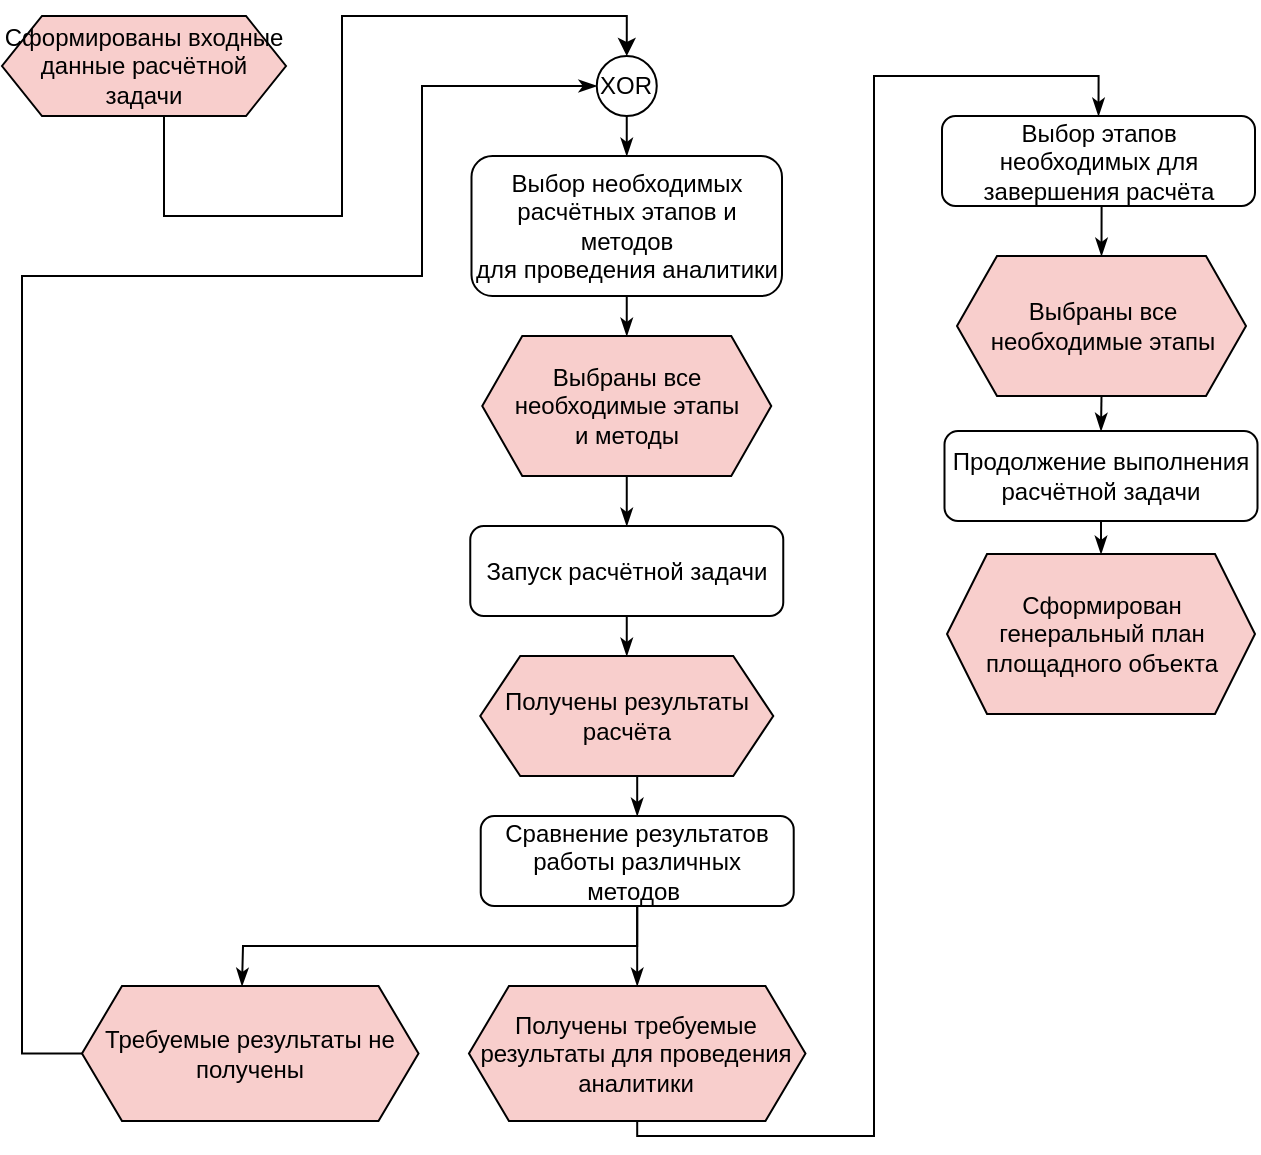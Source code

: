 <mxfile version="17.2.4" type="device"><diagram id="lYWwpbSONyXNV8ZIb4H8" name="Страница 1"><mxGraphModel dx="1845" dy="741" grid="1" gridSize="10" guides="1" tooltips="1" connect="1" arrows="1" fold="1" page="1" pageScale="1" pageWidth="827" pageHeight="1169" math="0" shadow="0"><root><mxCell id="0"/><mxCell id="1" parent="0"/><mxCell id="zlEXD88GgRAeiJWuX7YI-2" style="edgeStyle=orthogonalEdgeStyle;rounded=0;orthogonalLoop=1;jettySize=auto;html=1;exitX=0.5;exitY=1;exitDx=0;exitDy=0;entryX=0.5;entryY=0;entryDx=0;entryDy=0;" edge="1" parent="1" source="colLvcaVN3RdNnJcUhEG-1" target="colLvcaVN3RdNnJcUhEG-27"><mxGeometry relative="1" as="geometry"><Array as="points"><mxPoint x="-729" y="110"/><mxPoint x="-640" y="110"/><mxPoint x="-640" y="10"/><mxPoint x="-498" y="10"/></Array></mxGeometry></mxCell><mxCell id="colLvcaVN3RdNnJcUhEG-1" value="Сформированы входные данные расчётной задачи" style="shape=hexagon;perimeter=hexagonPerimeter2;whiteSpace=wrap;html=1;fixedSize=1;fillColor=#F8CECC;" parent="1" vertex="1"><mxGeometry x="-810" y="10" width="142" height="50" as="geometry"/></mxCell><mxCell id="colLvcaVN3RdNnJcUhEG-30" style="edgeStyle=orthogonalEdgeStyle;rounded=0;orthogonalLoop=1;jettySize=auto;html=1;exitX=0.5;exitY=1;exitDx=0;exitDy=0;entryX=0.5;entryY=0;entryDx=0;entryDy=0;endArrow=classicThin;endFill=1;" parent="1" source="colLvcaVN3RdNnJcUhEG-2" target="colLvcaVN3RdNnJcUhEG-7" edge="1"><mxGeometry relative="1" as="geometry"/></mxCell><mxCell id="colLvcaVN3RdNnJcUhEG-2" value="Выбор&amp;nbsp;необходимых&lt;br&gt;расчётных этапов и методов&lt;br&gt;для проведения аналитики" style="rounded=1;whiteSpace=wrap;html=1;" parent="1" vertex="1"><mxGeometry x="-575.25" y="80" width="155.25" height="70" as="geometry"/></mxCell><mxCell id="colLvcaVN3RdNnJcUhEG-25" style="edgeStyle=orthogonalEdgeStyle;rounded=0;orthogonalLoop=1;jettySize=auto;html=1;exitX=0.5;exitY=1;exitDx=0;exitDy=0;entryX=0.5;entryY=0;entryDx=0;entryDy=0;endArrow=classicThin;endFill=1;" parent="1" source="colLvcaVN3RdNnJcUhEG-4" target="colLvcaVN3RdNnJcUhEG-9" edge="1"><mxGeometry relative="1" as="geometry"/></mxCell><mxCell id="colLvcaVN3RdNnJcUhEG-26" style="edgeStyle=orthogonalEdgeStyle;rounded=0;orthogonalLoop=1;jettySize=auto;html=1;exitX=0.5;exitY=1;exitDx=0;exitDy=0;endArrow=classicThin;endFill=1;" parent="1" source="colLvcaVN3RdNnJcUhEG-4" edge="1"><mxGeometry relative="1" as="geometry"><mxPoint x="-689.997" y="495" as="targetPoint"/></mxGeometry></mxCell><mxCell id="colLvcaVN3RdNnJcUhEG-4" value="Сравнение результатов&lt;br&gt;работы различных методов&amp;nbsp;" style="rounded=1;whiteSpace=wrap;html=1;" parent="1" vertex="1"><mxGeometry x="-570.64" y="410" width="156.5" height="45" as="geometry"/></mxCell><mxCell id="colLvcaVN3RdNnJcUhEG-6" value="Сформирован генеральный план площадного объекта" style="shape=hexagon;perimeter=hexagonPerimeter2;whiteSpace=wrap;html=1;fixedSize=1;fillColor=#F8CECC;" parent="1" vertex="1"><mxGeometry x="-337.49" y="279" width="153.99" height="80" as="geometry"/></mxCell><mxCell id="colLvcaVN3RdNnJcUhEG-31" style="edgeStyle=orthogonalEdgeStyle;rounded=0;orthogonalLoop=1;jettySize=auto;html=1;exitX=0.5;exitY=1;exitDx=0;exitDy=0;entryX=0.5;entryY=0;entryDx=0;entryDy=0;endArrow=classicThin;endFill=1;" parent="1" source="colLvcaVN3RdNnJcUhEG-7" target="colLvcaVN3RdNnJcUhEG-17" edge="1"><mxGeometry relative="1" as="geometry"/></mxCell><mxCell id="colLvcaVN3RdNnJcUhEG-7" value="Выбраны все необходимые этапы&lt;br&gt;и методы" style="shape=hexagon;perimeter=hexagonPerimeter2;whiteSpace=wrap;html=1;fixedSize=1;fillColor=#F8CECC;" parent="1" vertex="1"><mxGeometry x="-569.87" y="170" width="144.5" height="70" as="geometry"/></mxCell><mxCell id="colLvcaVN3RdNnJcUhEG-20" style="edgeStyle=orthogonalEdgeStyle;rounded=0;orthogonalLoop=1;jettySize=auto;html=1;exitX=0.5;exitY=1;exitDx=0;exitDy=0;entryX=0.5;entryY=0;entryDx=0;entryDy=0;endArrow=classicThin;endFill=1;" parent="1" source="colLvcaVN3RdNnJcUhEG-9" target="colLvcaVN3RdNnJcUhEG-10" edge="1"><mxGeometry relative="1" as="geometry"><Array as="points"><mxPoint x="-492" y="570"/><mxPoint x="-374" y="570"/><mxPoint x="-374" y="40"/><mxPoint x="-262" y="40"/></Array></mxGeometry></mxCell><mxCell id="colLvcaVN3RdNnJcUhEG-9" value="Получены требуемые результаты для проведения аналитики" style="shape=hexagon;perimeter=hexagonPerimeter2;whiteSpace=wrap;html=1;fixedSize=1;fillColor=#F8CECC;" parent="1" vertex="1"><mxGeometry x="-576.52" y="495" width="168.25" height="67.5" as="geometry"/></mxCell><mxCell id="colLvcaVN3RdNnJcUhEG-23" style="edgeStyle=orthogonalEdgeStyle;rounded=0;orthogonalLoop=1;jettySize=auto;html=1;exitX=0.5;exitY=1;exitDx=0;exitDy=0;entryX=0.5;entryY=0;entryDx=0;entryDy=0;endArrow=classicThin;endFill=1;" parent="1" source="colLvcaVN3RdNnJcUhEG-10" target="colLvcaVN3RdNnJcUhEG-18" edge="1"><mxGeometry relative="1" as="geometry"/></mxCell><mxCell id="colLvcaVN3RdNnJcUhEG-10" value="Выбор этапов необходимых для завершения расчёта" style="rounded=1;whiteSpace=wrap;html=1;" parent="1" vertex="1"><mxGeometry x="-340" y="60" width="156.5" height="45" as="geometry"/></mxCell><mxCell id="colLvcaVN3RdNnJcUhEG-21" style="edgeStyle=orthogonalEdgeStyle;rounded=0;orthogonalLoop=1;jettySize=auto;html=1;exitX=0.5;exitY=1;exitDx=0;exitDy=0;entryX=0.5;entryY=0;entryDx=0;entryDy=0;endArrow=classicThin;endFill=1;" parent="1" source="colLvcaVN3RdNnJcUhEG-12" target="colLvcaVN3RdNnJcUhEG-6" edge="1"><mxGeometry relative="1" as="geometry"/></mxCell><mxCell id="colLvcaVN3RdNnJcUhEG-12" value="Продолжение выполнения расчётной задачи" style="rounded=1;whiteSpace=wrap;html=1;" parent="1" vertex="1"><mxGeometry x="-338.75" y="217.5" width="156.5" height="45" as="geometry"/></mxCell><mxCell id="colLvcaVN3RdNnJcUhEG-33" style="edgeStyle=orthogonalEdgeStyle;rounded=0;orthogonalLoop=1;jettySize=auto;html=1;exitX=0.5;exitY=1;exitDx=0;exitDy=0;entryX=0.5;entryY=0;entryDx=0;entryDy=0;endArrow=classicThin;endFill=1;" parent="1" source="colLvcaVN3RdNnJcUhEG-16" target="colLvcaVN3RdNnJcUhEG-4" edge="1"><mxGeometry relative="1" as="geometry"/></mxCell><mxCell id="colLvcaVN3RdNnJcUhEG-16" value="Получены результаты расчёта" style="shape=hexagon;perimeter=hexagonPerimeter2;whiteSpace=wrap;html=1;fixedSize=1;fillColor=#F8CECC;" parent="1" vertex="1"><mxGeometry x="-570.87" y="330" width="146.5" height="60" as="geometry"/></mxCell><mxCell id="colLvcaVN3RdNnJcUhEG-34" style="edgeStyle=orthogonalEdgeStyle;rounded=0;orthogonalLoop=1;jettySize=auto;html=1;exitX=0.5;exitY=1;exitDx=0;exitDy=0;entryX=0.5;entryY=0;entryDx=0;entryDy=0;endArrow=classicThin;endFill=1;" parent="1" source="colLvcaVN3RdNnJcUhEG-17" target="colLvcaVN3RdNnJcUhEG-16" edge="1"><mxGeometry relative="1" as="geometry"/></mxCell><mxCell id="colLvcaVN3RdNnJcUhEG-17" value="Запуск расчётной задачи" style="rounded=1;whiteSpace=wrap;html=1;" parent="1" vertex="1"><mxGeometry x="-575.87" y="265" width="156.5" height="45" as="geometry"/></mxCell><mxCell id="colLvcaVN3RdNnJcUhEG-22" style="edgeStyle=orthogonalEdgeStyle;rounded=0;orthogonalLoop=1;jettySize=auto;html=1;exitX=0.5;exitY=1;exitDx=0;exitDy=0;entryX=0.5;entryY=0;entryDx=0;entryDy=0;endArrow=classicThin;endFill=1;" parent="1" source="colLvcaVN3RdNnJcUhEG-18" target="colLvcaVN3RdNnJcUhEG-12" edge="1"><mxGeometry relative="1" as="geometry"/></mxCell><mxCell id="colLvcaVN3RdNnJcUhEG-18" value="Выбраны все необходимые этапы" style="shape=hexagon;perimeter=hexagonPerimeter2;whiteSpace=wrap;html=1;fixedSize=1;fillColor=#F8CECC;" parent="1" vertex="1"><mxGeometry x="-332.5" y="130" width="144.5" height="70" as="geometry"/></mxCell><mxCell id="colLvcaVN3RdNnJcUhEG-32" style="edgeStyle=orthogonalEdgeStyle;rounded=0;orthogonalLoop=1;jettySize=auto;html=1;exitX=0;exitY=0.5;exitDx=0;exitDy=0;endArrow=classicThin;endFill=1;entryX=0;entryY=0.5;entryDx=0;entryDy=0;" parent="1" source="colLvcaVN3RdNnJcUhEG-24" target="colLvcaVN3RdNnJcUhEG-27" edge="1"><mxGeometry relative="1" as="geometry"><mxPoint x="-760" y="390" as="targetPoint"/><Array as="points"><mxPoint x="-800" y="529"/><mxPoint x="-800" y="140"/><mxPoint x="-600" y="140"/><mxPoint x="-600" y="45"/></Array></mxGeometry></mxCell><mxCell id="colLvcaVN3RdNnJcUhEG-24" value="Требуемые результаты не получены" style="shape=hexagon;perimeter=hexagonPerimeter2;whiteSpace=wrap;html=1;fixedSize=1;fillColor=#F8CECC;" parent="1" vertex="1"><mxGeometry x="-770" y="495" width="168.25" height="67.5" as="geometry"/></mxCell><mxCell id="colLvcaVN3RdNnJcUhEG-35" style="edgeStyle=orthogonalEdgeStyle;rounded=0;orthogonalLoop=1;jettySize=auto;html=1;exitX=0.5;exitY=1;exitDx=0;exitDy=0;entryX=0.5;entryY=0;entryDx=0;entryDy=0;endArrow=classicThin;endFill=1;" parent="1" source="colLvcaVN3RdNnJcUhEG-27" target="colLvcaVN3RdNnJcUhEG-2" edge="1"><mxGeometry relative="1" as="geometry"/></mxCell><mxCell id="colLvcaVN3RdNnJcUhEG-27" value="XOR" style="ellipse;whiteSpace=wrap;html=1;aspect=fixed;" parent="1" vertex="1"><mxGeometry x="-512.62" y="30" width="30" height="30" as="geometry"/></mxCell></root></mxGraphModel></diagram></mxfile>